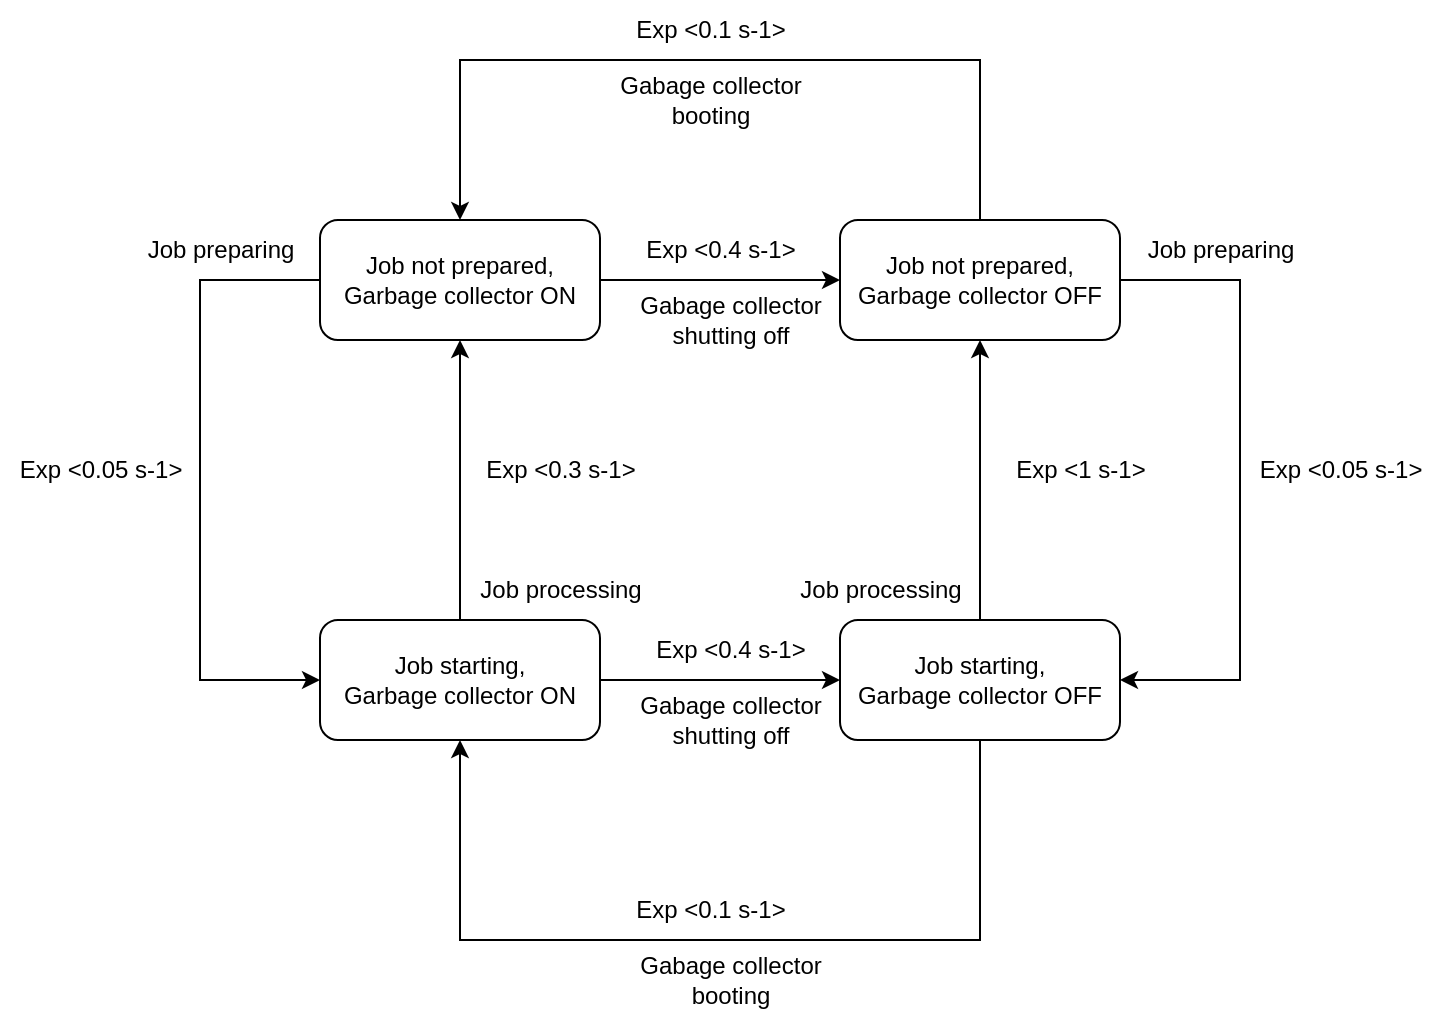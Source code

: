 <mxfile version="20.3.0" type="device"><diagram id="4E6XOyxuxo8X5y9IPj7y" name="Pagina-4"><mxGraphModel dx="2105" dy="641" grid="1" gridSize="10" guides="1" tooltips="1" connect="1" arrows="1" fold="1" page="1" pageScale="1" pageWidth="827" pageHeight="1169" math="0" shadow="0"><root><mxCell id="0"/><mxCell id="1" parent="0"/><mxCell id="58V7W-2LZyLeeuZuZ330-3" value="" style="edgeStyle=orthogonalEdgeStyle;rounded=0;orthogonalLoop=1;jettySize=auto;html=1;" parent="1" source="58V7W-2LZyLeeuZuZ330-1" target="58V7W-2LZyLeeuZuZ330-2" edge="1"><mxGeometry relative="1" as="geometry"/></mxCell><mxCell id="58V7W-2LZyLeeuZuZ330-15" style="edgeStyle=orthogonalEdgeStyle;rounded=0;orthogonalLoop=1;jettySize=auto;html=1;" parent="1" source="58V7W-2LZyLeeuZuZ330-1" target="58V7W-2LZyLeeuZuZ330-6" edge="1"><mxGeometry relative="1" as="geometry"><Array as="points"><mxPoint x="80" y="150"/><mxPoint x="80" y="350"/></Array></mxGeometry></mxCell><mxCell id="58V7W-2LZyLeeuZuZ330-1" value="Job not prepared,&lt;br&gt;Garbage collector ON" style="rounded=1;whiteSpace=wrap;html=1;" parent="1" vertex="1"><mxGeometry x="140" y="120" width="140" height="60" as="geometry"/></mxCell><mxCell id="58V7W-2LZyLeeuZuZ330-4" style="edgeStyle=orthogonalEdgeStyle;rounded=0;orthogonalLoop=1;jettySize=auto;html=1;" parent="1" source="58V7W-2LZyLeeuZuZ330-2" target="58V7W-2LZyLeeuZuZ330-1" edge="1"><mxGeometry relative="1" as="geometry"><Array as="points"><mxPoint x="470" y="40"/><mxPoint x="210" y="40"/></Array></mxGeometry></mxCell><mxCell id="58V7W-2LZyLeeuZuZ330-17" style="edgeStyle=orthogonalEdgeStyle;rounded=0;orthogonalLoop=1;jettySize=auto;html=1;" parent="1" source="58V7W-2LZyLeeuZuZ330-2" target="58V7W-2LZyLeeuZuZ330-8" edge="1"><mxGeometry relative="1" as="geometry"><Array as="points"><mxPoint x="600" y="150"/><mxPoint x="600" y="350"/></Array></mxGeometry></mxCell><mxCell id="58V7W-2LZyLeeuZuZ330-2" value="Job not prepared,&lt;br&gt;Garbage collector OFF" style="whiteSpace=wrap;html=1;rounded=1;" parent="1" vertex="1"><mxGeometry x="400" y="120" width="140" height="60" as="geometry"/></mxCell><mxCell id="58V7W-2LZyLeeuZuZ330-5" value="" style="edgeStyle=orthogonalEdgeStyle;rounded=0;orthogonalLoop=1;jettySize=auto;html=1;" parent="1" source="58V7W-2LZyLeeuZuZ330-6" target="58V7W-2LZyLeeuZuZ330-8" edge="1"><mxGeometry relative="1" as="geometry"/></mxCell><mxCell id="58V7W-2LZyLeeuZuZ330-14" style="edgeStyle=orthogonalEdgeStyle;rounded=0;orthogonalLoop=1;jettySize=auto;html=1;" parent="1" source="58V7W-2LZyLeeuZuZ330-6" target="58V7W-2LZyLeeuZuZ330-1" edge="1"><mxGeometry relative="1" as="geometry"/></mxCell><mxCell id="58V7W-2LZyLeeuZuZ330-6" value="Job starting,&lt;br&gt;Garbage collector ON" style="rounded=1;whiteSpace=wrap;html=1;" parent="1" vertex="1"><mxGeometry x="140" y="320" width="140" height="60" as="geometry"/></mxCell><mxCell id="58V7W-2LZyLeeuZuZ330-7" style="edgeStyle=orthogonalEdgeStyle;rounded=0;orthogonalLoop=1;jettySize=auto;html=1;" parent="1" source="58V7W-2LZyLeeuZuZ330-8" target="58V7W-2LZyLeeuZuZ330-6" edge="1"><mxGeometry relative="1" as="geometry"><Array as="points"><mxPoint x="470" y="480"/><mxPoint x="210" y="480"/></Array></mxGeometry></mxCell><mxCell id="58V7W-2LZyLeeuZuZ330-16" style="edgeStyle=orthogonalEdgeStyle;rounded=0;orthogonalLoop=1;jettySize=auto;html=1;" parent="1" source="58V7W-2LZyLeeuZuZ330-8" target="58V7W-2LZyLeeuZuZ330-2" edge="1"><mxGeometry relative="1" as="geometry"/></mxCell><mxCell id="58V7W-2LZyLeeuZuZ330-8" value="Job starting,&lt;br&gt;Garbage collector OFF" style="whiteSpace=wrap;html=1;rounded=1;" parent="1" vertex="1"><mxGeometry x="400" y="320" width="140" height="60" as="geometry"/></mxCell><mxCell id="58V7W-2LZyLeeuZuZ330-10" value="Job preparing" style="text;html=1;align=center;verticalAlign=middle;resizable=0;points=[];autosize=1;strokeColor=none;fillColor=none;" parent="1" vertex="1"><mxGeometry x="540" y="120" width="100" height="30" as="geometry"/></mxCell><mxCell id="58V7W-2LZyLeeuZuZ330-11" value="Job preparing" style="text;html=1;align=center;verticalAlign=middle;resizable=0;points=[];autosize=1;strokeColor=none;fillColor=none;" parent="1" vertex="1"><mxGeometry x="40" y="120" width="100" height="30" as="geometry"/></mxCell><mxCell id="58V7W-2LZyLeeuZuZ330-12" value="Job processing" style="text;html=1;align=center;verticalAlign=middle;resizable=0;points=[];autosize=1;strokeColor=none;fillColor=none;" parent="1" vertex="1"><mxGeometry x="210" y="290" width="100" height="30" as="geometry"/></mxCell><mxCell id="58V7W-2LZyLeeuZuZ330-13" value="Job processing" style="text;html=1;align=center;verticalAlign=middle;resizable=0;points=[];autosize=1;strokeColor=none;fillColor=none;" parent="1" vertex="1"><mxGeometry x="370" y="290" width="100" height="30" as="geometry"/></mxCell><mxCell id="58V7W-2LZyLeeuZuZ330-19" value="Gabage collector&lt;br&gt;shutting off" style="text;html=1;align=center;verticalAlign=middle;resizable=0;points=[];autosize=1;strokeColor=none;fillColor=none;" parent="1" vertex="1"><mxGeometry x="290" y="150" width="110" height="40" as="geometry"/></mxCell><mxCell id="58V7W-2LZyLeeuZuZ330-20" value="Gabage collector&lt;br&gt;shutting off" style="text;html=1;align=center;verticalAlign=middle;resizable=0;points=[];autosize=1;strokeColor=none;fillColor=none;" parent="1" vertex="1"><mxGeometry x="290" y="350" width="110" height="40" as="geometry"/></mxCell><mxCell id="58V7W-2LZyLeeuZuZ330-21" value="Gabage collector&lt;br&gt;booting" style="text;html=1;align=center;verticalAlign=middle;resizable=0;points=[];autosize=1;strokeColor=none;fillColor=none;" parent="1" vertex="1"><mxGeometry x="290" y="480" width="110" height="40" as="geometry"/></mxCell><mxCell id="58V7W-2LZyLeeuZuZ330-22" value="Gabage collector&lt;br&gt;booting" style="text;html=1;align=center;verticalAlign=middle;resizable=0;points=[];autosize=1;strokeColor=none;fillColor=none;" parent="1" vertex="1"><mxGeometry x="280" y="40" width="110" height="40" as="geometry"/></mxCell><mxCell id="aQA0p1bXEwl2pVV6me9J-1" value="Exp &amp;lt;0.05 s-1&amp;gt;" style="text;html=1;align=center;verticalAlign=middle;resizable=0;points=[];autosize=1;strokeColor=none;fillColor=none;" parent="1" vertex="1"><mxGeometry x="-20" y="230" width="100" height="30" as="geometry"/></mxCell><mxCell id="aQA0p1bXEwl2pVV6me9J-2" value="Exp &amp;lt;0.05 s-1&amp;gt;" style="text;html=1;align=center;verticalAlign=middle;resizable=0;points=[];autosize=1;strokeColor=none;fillColor=none;" parent="1" vertex="1"><mxGeometry x="600" y="230" width="100" height="30" as="geometry"/></mxCell><mxCell id="aQA0p1bXEwl2pVV6me9J-3" value="Exp &amp;lt;0.3 s-1&amp;gt;" style="text;html=1;align=center;verticalAlign=middle;resizable=0;points=[];autosize=1;strokeColor=none;fillColor=none;" parent="1" vertex="1"><mxGeometry x="210" y="230" width="100" height="30" as="geometry"/></mxCell><mxCell id="aQA0p1bXEwl2pVV6me9J-4" value="Exp &amp;lt;1 s-1&amp;gt;" style="text;html=1;align=center;verticalAlign=middle;resizable=0;points=[];autosize=1;strokeColor=none;fillColor=none;" parent="1" vertex="1"><mxGeometry x="475" y="230" width="90" height="30" as="geometry"/></mxCell><mxCell id="aQA0p1bXEwl2pVV6me9J-5" value="Exp &amp;lt;0.1 s-1&amp;gt;" style="text;html=1;align=center;verticalAlign=middle;resizable=0;points=[];autosize=1;strokeColor=none;fillColor=none;" parent="1" vertex="1"><mxGeometry x="285" y="10" width="100" height="30" as="geometry"/></mxCell><mxCell id="aQA0p1bXEwl2pVV6me9J-6" value="Exp &amp;lt;0.1 s-1&amp;gt;" style="text;html=1;align=center;verticalAlign=middle;resizable=0;points=[];autosize=1;strokeColor=none;fillColor=none;" parent="1" vertex="1"><mxGeometry x="285" y="450" width="100" height="30" as="geometry"/></mxCell><mxCell id="aQA0p1bXEwl2pVV6me9J-7" value="Exp &amp;lt;0.4 s-1&amp;gt;" style="text;html=1;align=center;verticalAlign=middle;resizable=0;points=[];autosize=1;strokeColor=none;fillColor=none;" parent="1" vertex="1"><mxGeometry x="290" y="120" width="100" height="30" as="geometry"/></mxCell><mxCell id="aQA0p1bXEwl2pVV6me9J-8" value="Exp &amp;lt;0.4 s-1&amp;gt;" style="text;html=1;align=center;verticalAlign=middle;resizable=0;points=[];autosize=1;strokeColor=none;fillColor=none;" parent="1" vertex="1"><mxGeometry x="295" y="320" width="100" height="30" as="geometry"/></mxCell></root></mxGraphModel></diagram></mxfile>